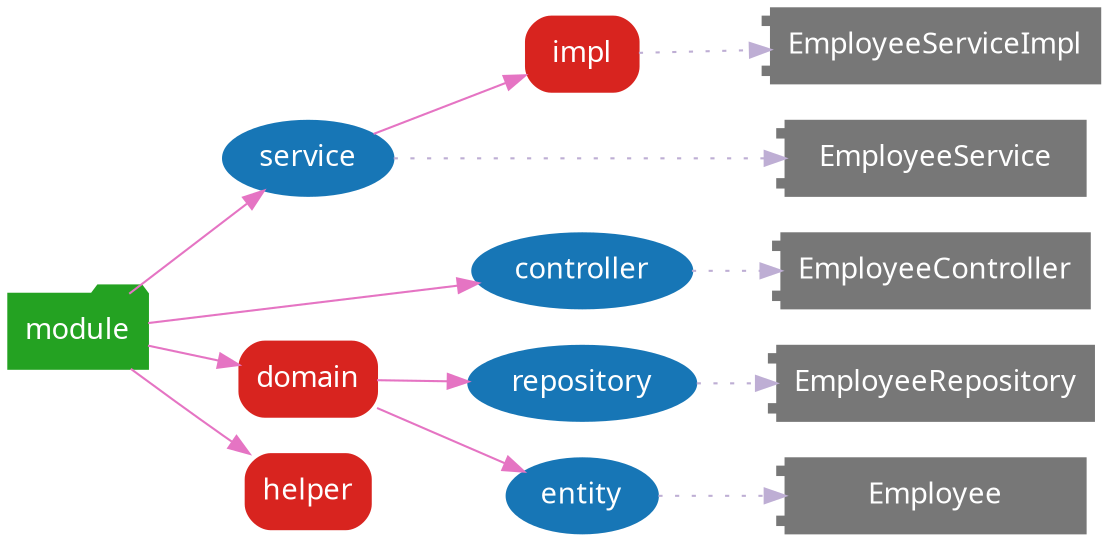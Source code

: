 digraph G {
  rankdir="LR"

  node [shape=folder, style=filled, color="#24a222", fontcolor="white", fontname="Helvetia"];
  module;

  node [shape=ellipse, style=filled, color="#1776b6"];
  service;
  controller;
  repository[lable="repo"];
  entity;

  node [shape=box, style="filled,rounded", color="#d8241f"];
  domain;
  helper;
  service_impl[label="impl"];


  edge [style=solid, color="#e574c3"];
  module -> {domain, service, controller, helper};
  domain -> {entity, repository};
  service -> service_impl;

  node [shape=component, style=filled, color="#777777", width=2];
  {
    rank="same";
    Employee;
    EmployeeRepository;
    EmployeeService;
    EmployeeServiceImpl;
    EmployeeController;
  }

  edge [shape=dot, style=dotted, color="#beaed4"];
  entity -> Employee;
  repository -> EmployeeRepository;
  service -> EmployeeService;
  service_impl -> EmployeeServiceImpl;
  controller -> EmployeeController;
}

